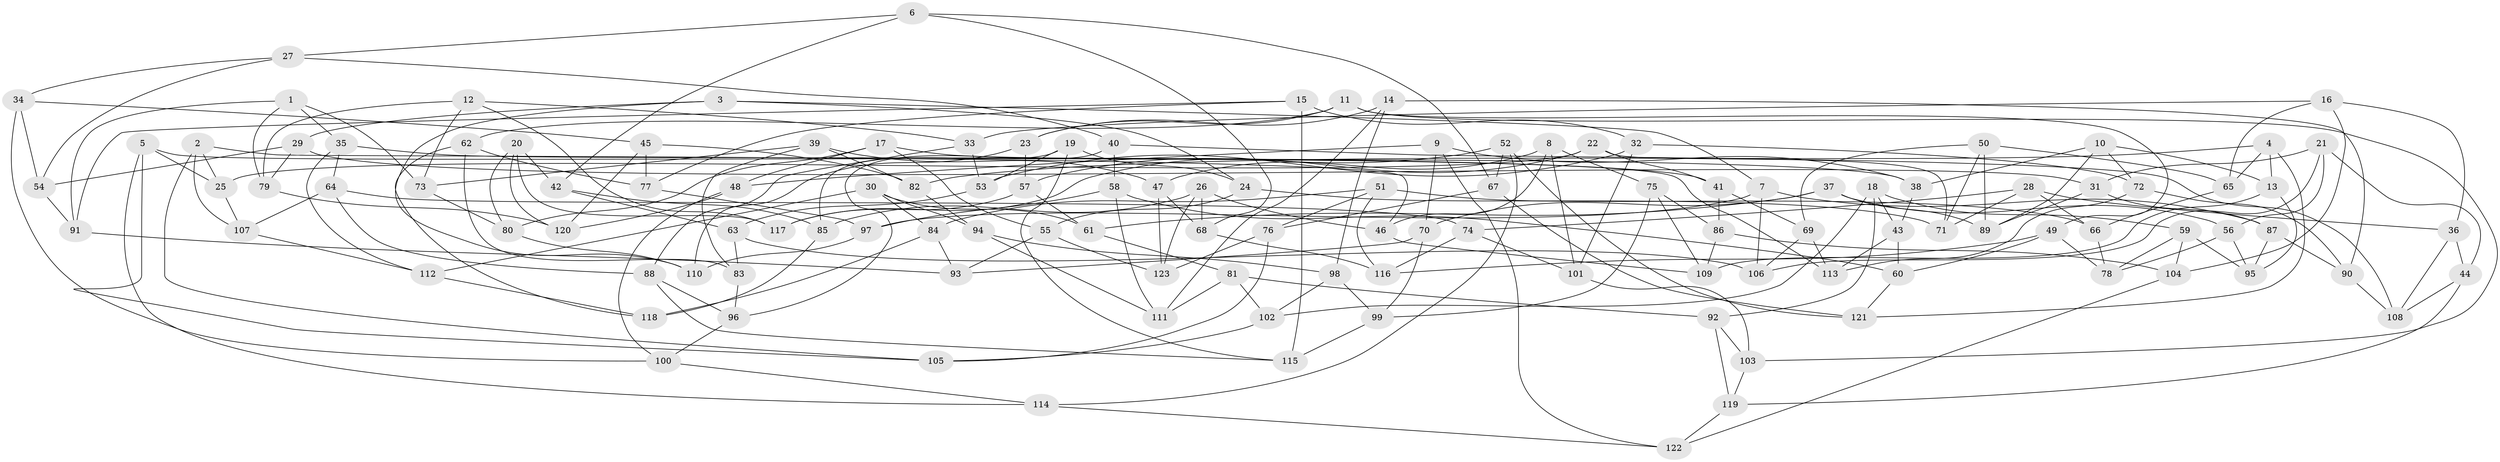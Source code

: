 // coarse degree distribution, {4: 0.2972972972972973, 6: 0.43243243243243246, 5: 0.20270270270270271, 3: 0.06756756756756757}
// Generated by graph-tools (version 1.1) at 2025/38/03/04/25 23:38:14]
// undirected, 123 vertices, 246 edges
graph export_dot {
  node [color=gray90,style=filled];
  1;
  2;
  3;
  4;
  5;
  6;
  7;
  8;
  9;
  10;
  11;
  12;
  13;
  14;
  15;
  16;
  17;
  18;
  19;
  20;
  21;
  22;
  23;
  24;
  25;
  26;
  27;
  28;
  29;
  30;
  31;
  32;
  33;
  34;
  35;
  36;
  37;
  38;
  39;
  40;
  41;
  42;
  43;
  44;
  45;
  46;
  47;
  48;
  49;
  50;
  51;
  52;
  53;
  54;
  55;
  56;
  57;
  58;
  59;
  60;
  61;
  62;
  63;
  64;
  65;
  66;
  67;
  68;
  69;
  70;
  71;
  72;
  73;
  74;
  75;
  76;
  77;
  78;
  79;
  80;
  81;
  82;
  83;
  84;
  85;
  86;
  87;
  88;
  89;
  90;
  91;
  92;
  93;
  94;
  95;
  96;
  97;
  98;
  99;
  100;
  101;
  102;
  103;
  104;
  105;
  106;
  107;
  108;
  109;
  110;
  111;
  112;
  113;
  114;
  115;
  116;
  117;
  118;
  119;
  120;
  121;
  122;
  123;
  1 -- 79;
  1 -- 35;
  1 -- 73;
  1 -- 91;
  2 -- 25;
  2 -- 105;
  2 -- 107;
  2 -- 46;
  3 -- 7;
  3 -- 110;
  3 -- 29;
  3 -- 24;
  4 -- 65;
  4 -- 13;
  4 -- 82;
  4 -- 121;
  5 -- 114;
  5 -- 25;
  5 -- 113;
  5 -- 105;
  6 -- 67;
  6 -- 42;
  6 -- 68;
  6 -- 27;
  7 -- 87;
  7 -- 97;
  7 -- 106;
  8 -- 75;
  8 -- 46;
  8 -- 47;
  8 -- 101;
  9 -- 48;
  9 -- 122;
  9 -- 38;
  9 -- 70;
  10 -- 38;
  10 -- 72;
  10 -- 13;
  10 -- 89;
  11 -- 49;
  11 -- 23;
  11 -- 103;
  11 -- 62;
  12 -- 33;
  12 -- 117;
  12 -- 79;
  12 -- 73;
  13 -- 109;
  13 -- 95;
  14 -- 111;
  14 -- 98;
  14 -- 90;
  14 -- 23;
  15 -- 91;
  15 -- 32;
  15 -- 115;
  15 -- 77;
  16 -- 33;
  16 -- 36;
  16 -- 65;
  16 -- 104;
  17 -- 80;
  17 -- 38;
  17 -- 55;
  17 -- 48;
  18 -- 102;
  18 -- 92;
  18 -- 59;
  18 -- 43;
  19 -- 115;
  19 -- 53;
  19 -- 24;
  19 -- 85;
  20 -- 42;
  20 -- 120;
  20 -- 80;
  20 -- 117;
  21 -- 31;
  21 -- 106;
  21 -- 56;
  21 -- 44;
  22 -- 71;
  22 -- 117;
  22 -- 25;
  22 -- 41;
  23 -- 57;
  23 -- 110;
  24 -- 71;
  24 -- 55;
  25 -- 107;
  26 -- 68;
  26 -- 85;
  26 -- 123;
  26 -- 46;
  27 -- 34;
  27 -- 40;
  27 -- 54;
  28 -- 74;
  28 -- 66;
  28 -- 36;
  28 -- 71;
  29 -- 31;
  29 -- 54;
  29 -- 79;
  30 -- 61;
  30 -- 84;
  30 -- 112;
  30 -- 94;
  31 -- 87;
  31 -- 89;
  32 -- 101;
  32 -- 53;
  32 -- 72;
  33 -- 53;
  33 -- 88;
  34 -- 45;
  34 -- 100;
  34 -- 54;
  35 -- 112;
  35 -- 64;
  35 -- 41;
  36 -- 44;
  36 -- 108;
  37 -- 56;
  37 -- 70;
  37 -- 89;
  37 -- 61;
  38 -- 43;
  39 -- 83;
  39 -- 47;
  39 -- 73;
  39 -- 82;
  40 -- 96;
  40 -- 58;
  40 -- 108;
  41 -- 69;
  41 -- 86;
  42 -- 85;
  42 -- 63;
  43 -- 113;
  43 -- 60;
  44 -- 119;
  44 -- 108;
  45 -- 82;
  45 -- 120;
  45 -- 77;
  46 -- 109;
  47 -- 123;
  47 -- 68;
  48 -- 120;
  48 -- 100;
  49 -- 116;
  49 -- 78;
  49 -- 60;
  50 -- 71;
  50 -- 69;
  50 -- 65;
  50 -- 89;
  51 -- 116;
  51 -- 66;
  51 -- 76;
  51 -- 84;
  52 -- 57;
  52 -- 121;
  52 -- 67;
  52 -- 114;
  53 -- 63;
  54 -- 91;
  55 -- 123;
  55 -- 93;
  56 -- 95;
  56 -- 78;
  57 -- 61;
  57 -- 117;
  58 -- 111;
  58 -- 60;
  58 -- 97;
  59 -- 78;
  59 -- 95;
  59 -- 104;
  60 -- 121;
  61 -- 81;
  62 -- 118;
  62 -- 83;
  62 -- 77;
  63 -- 83;
  63 -- 106;
  64 -- 74;
  64 -- 107;
  64 -- 88;
  65 -- 66;
  66 -- 78;
  67 -- 121;
  67 -- 76;
  68 -- 116;
  69 -- 113;
  69 -- 106;
  70 -- 99;
  70 -- 93;
  72 -- 113;
  72 -- 90;
  73 -- 80;
  74 -- 101;
  74 -- 116;
  75 -- 99;
  75 -- 109;
  75 -- 86;
  76 -- 123;
  76 -- 105;
  77 -- 97;
  79 -- 120;
  80 -- 110;
  81 -- 92;
  81 -- 102;
  81 -- 111;
  82 -- 94;
  83 -- 96;
  84 -- 118;
  84 -- 93;
  85 -- 118;
  86 -- 109;
  86 -- 104;
  87 -- 95;
  87 -- 90;
  88 -- 96;
  88 -- 115;
  90 -- 108;
  91 -- 93;
  92 -- 119;
  92 -- 103;
  94 -- 98;
  94 -- 111;
  96 -- 100;
  97 -- 110;
  98 -- 102;
  98 -- 99;
  99 -- 115;
  100 -- 114;
  101 -- 103;
  102 -- 105;
  103 -- 119;
  104 -- 122;
  107 -- 112;
  112 -- 118;
  114 -- 122;
  119 -- 122;
}

